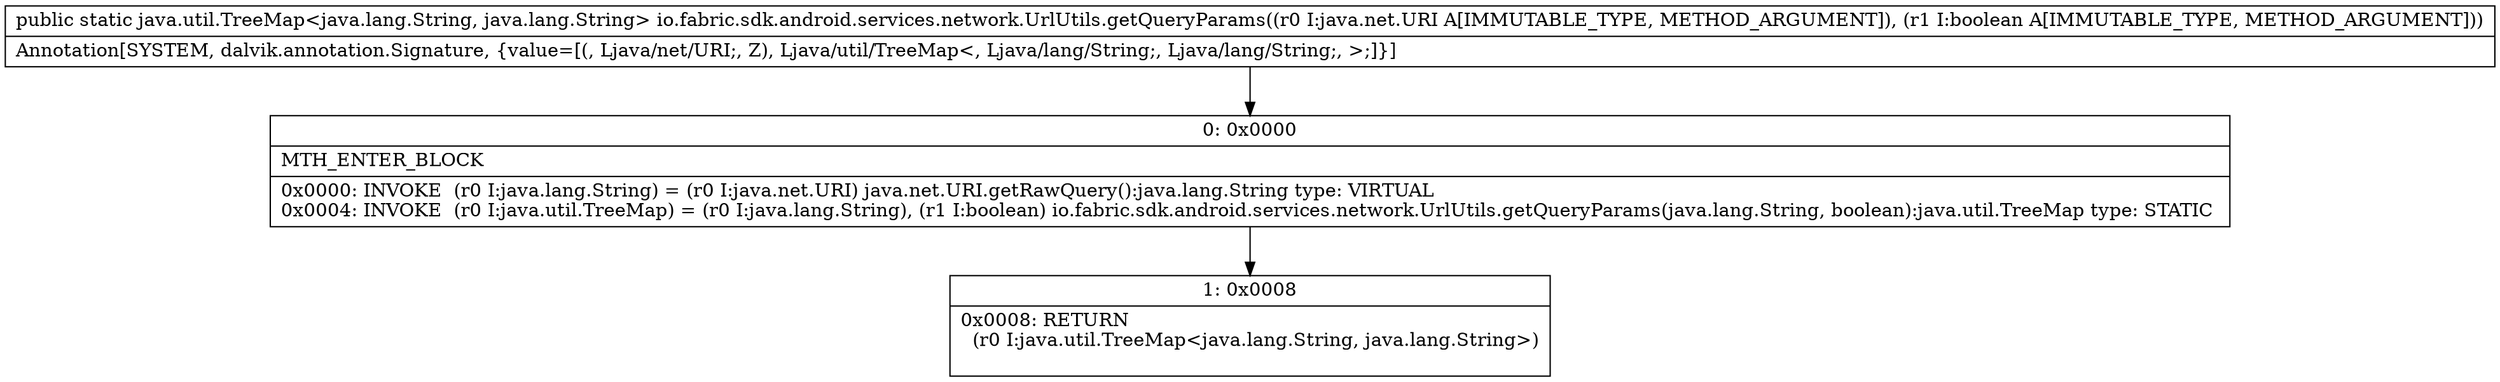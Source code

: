 digraph "CFG forio.fabric.sdk.android.services.network.UrlUtils.getQueryParams(Ljava\/net\/URI;Z)Ljava\/util\/TreeMap;" {
Node_0 [shape=record,label="{0\:\ 0x0000|MTH_ENTER_BLOCK\l|0x0000: INVOKE  (r0 I:java.lang.String) = (r0 I:java.net.URI) java.net.URI.getRawQuery():java.lang.String type: VIRTUAL \l0x0004: INVOKE  (r0 I:java.util.TreeMap) = (r0 I:java.lang.String), (r1 I:boolean) io.fabric.sdk.android.services.network.UrlUtils.getQueryParams(java.lang.String, boolean):java.util.TreeMap type: STATIC \l}"];
Node_1 [shape=record,label="{1\:\ 0x0008|0x0008: RETURN  \l  (r0 I:java.util.TreeMap\<java.lang.String, java.lang.String\>)\l \l}"];
MethodNode[shape=record,label="{public static java.util.TreeMap\<java.lang.String, java.lang.String\> io.fabric.sdk.android.services.network.UrlUtils.getQueryParams((r0 I:java.net.URI A[IMMUTABLE_TYPE, METHOD_ARGUMENT]), (r1 I:boolean A[IMMUTABLE_TYPE, METHOD_ARGUMENT]))  | Annotation[SYSTEM, dalvik.annotation.Signature, \{value=[(, Ljava\/net\/URI;, Z), Ljava\/util\/TreeMap\<, Ljava\/lang\/String;, Ljava\/lang\/String;, \>;]\}]\l}"];
MethodNode -> Node_0;
Node_0 -> Node_1;
}

